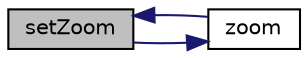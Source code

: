 digraph "setZoom"
{
  edge [fontname="Helvetica",fontsize="10",labelfontname="Helvetica",labelfontsize="10"];
  node [fontname="Helvetica",fontsize="10",shape=record];
  rankdir="LR";
  Node1 [label="setZoom",height=0.2,width=0.4,color="black", fillcolor="grey75", style="filled" fontcolor="black"];
  Node1 -> Node2 [color="midnightblue",fontsize="10",style="solid",fontname="Helvetica"];
  Node2 [label="zoom",height=0.2,width=0.4,color="black", fillcolor="white", style="filled",URL="$class_g_l_widget.html#adbed4056575d54b06cd9e810485735d3"];
  Node2 -> Node1 [color="midnightblue",fontsize="10",style="solid",fontname="Helvetica"];
}
